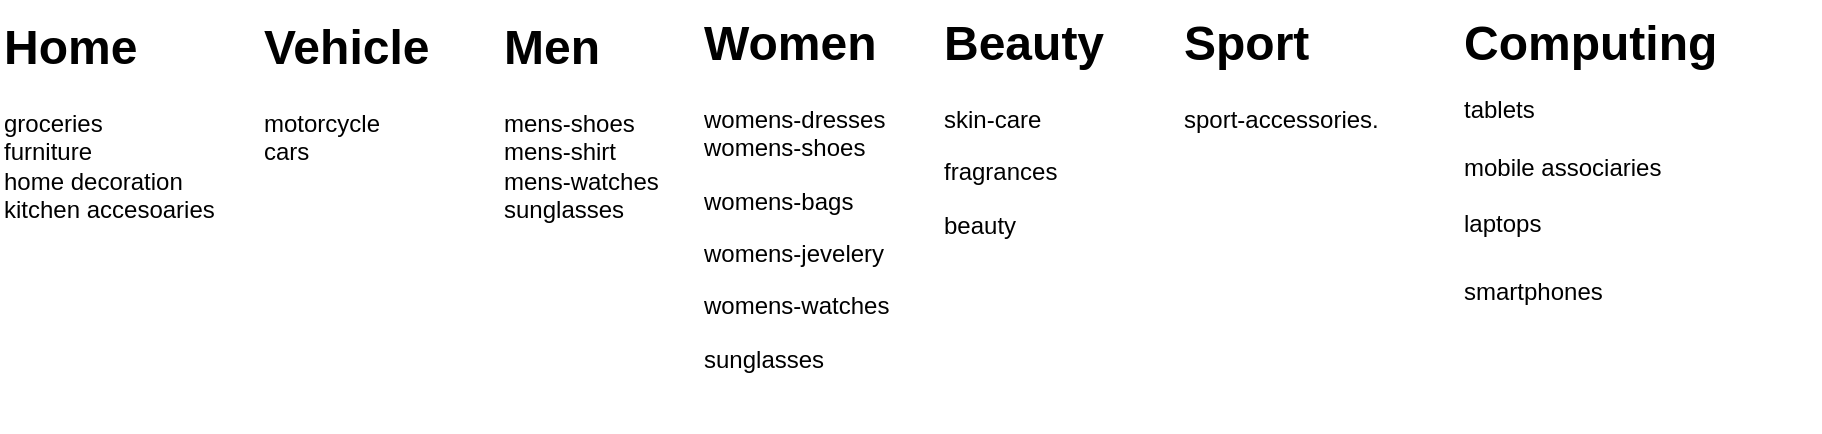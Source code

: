 <mxfile version="26.0.4">
  <diagram name="Sida-1" id="YNRvcXxoHEwkIWWIexyu">
    <mxGraphModel dx="967" dy="441" grid="1" gridSize="10" guides="1" tooltips="1" connect="1" arrows="1" fold="1" page="1" pageScale="1" pageWidth="827" pageHeight="1169" math="0" shadow="0">
      <root>
        <mxCell id="0" />
        <mxCell id="1" parent="0" />
        <mxCell id="UhPCZCnyb3GhhcSDonEI-3" value="&lt;h1 style=&quot;margin-top: 0px;&quot;&gt;&lt;span style=&quot;text-align: center; text-wrap: nowrap;&quot;&gt;&lt;font style=&quot;font-size: 24px;&quot;&gt;Home&lt;/font&gt;&lt;/span&gt;&lt;br&gt;&lt;/h1&gt;&lt;p&gt;groceries&lt;br&gt;&lt;span style=&quot;background-color: transparent; color: light-dark(rgb(0, 0, 0), rgb(255, 255, 255));&quot;&gt;furniture&lt;br&gt;&lt;/span&gt;&lt;span style=&quot;background-color: transparent; color: light-dark(rgb(0, 0, 0), rgb(255, 255, 255));&quot;&gt;home decoration&lt;br&gt;&lt;/span&gt;&lt;span style=&quot;background-color: transparent; color: light-dark(rgb(0, 0, 0), rgb(255, 255, 255));&quot;&gt;kitchen accesoaries&lt;/span&gt;&lt;/p&gt;&lt;p&gt;&lt;br&gt;&lt;/p&gt;" style="text;html=1;whiteSpace=wrap;overflow=hidden;rounded=0;" vertex="1" parent="1">
          <mxGeometry y="50" width="120" height="130" as="geometry" />
        </mxCell>
        <mxCell id="UhPCZCnyb3GhhcSDonEI-4" value="&lt;h1 style=&quot;margin-top: 0px;&quot;&gt;Men&lt;/h1&gt;&lt;p&gt;mens-shoes&lt;br&gt;mens-shirt&lt;br&gt;mens-watches&lt;br&gt;&lt;span style=&quot;background-color: transparent; color: light-dark(rgb(0, 0, 0), rgb(255, 255, 255));&quot;&gt;sunglasses&lt;/span&gt;&lt;/p&gt;&lt;p&gt;&lt;br&gt;&lt;font style=&quot;&quot;&gt;&lt;br&gt;&lt;font style=&quot;font-size: 12px;&quot;&gt;&lt;br&gt;&lt;br&gt;&lt;/font&gt;&lt;/font&gt;&lt;/p&gt;" style="text;html=1;whiteSpace=wrap;overflow=hidden;rounded=0;" vertex="1" parent="1">
          <mxGeometry x="250" y="50" width="100" height="125" as="geometry" />
        </mxCell>
        <mxCell id="UhPCZCnyb3GhhcSDonEI-5" value="&lt;h1 style=&quot;margin-top: 0px;&quot;&gt;Women&lt;/h1&gt;&lt;p&gt;womens-dresses&lt;br&gt;womens-shoes&lt;/p&gt;&lt;p&gt;&lt;span style=&quot;background-color: transparent; color: light-dark(rgb(0, 0, 0), rgb(255, 255, 255));&quot;&gt;womens-bags&lt;/span&gt;&lt;/p&gt;&lt;p&gt;&lt;span style=&quot;background-color: transparent; color: light-dark(rgb(0, 0, 0), rgb(255, 255, 255));&quot;&gt;womens-jevelery&lt;/span&gt;&lt;/p&gt;&lt;p&gt;&lt;span style=&quot;background-color: transparent; color: light-dark(rgb(0, 0, 0), rgb(255, 255, 255));&quot;&gt;womens-watches&lt;/span&gt;&lt;/p&gt;&lt;p&gt;&lt;span style=&quot;background-color: transparent; color: light-dark(rgb(0, 0, 0), rgb(255, 255, 255));&quot;&gt;sunglasses&lt;/span&gt;&lt;/p&gt;&lt;p&gt;&lt;br&gt;&lt;br&gt;&lt;br&gt;&lt;br&gt;&lt;/p&gt;" style="text;html=1;whiteSpace=wrap;overflow=hidden;rounded=0;" vertex="1" parent="1">
          <mxGeometry x="350" y="47.5" width="110" height="212.5" as="geometry" />
        </mxCell>
        <mxCell id="UhPCZCnyb3GhhcSDonEI-6" value="&lt;h1 style=&quot;margin-top: 0px;&quot;&gt;&lt;font style=&quot;font-size: 24px;&quot;&gt;Vehicle&lt;/font&gt;&lt;br&gt;&lt;/h1&gt;&lt;p&gt;motorcycle&lt;br&gt;cars&lt;br&gt;&lt;/p&gt;" style="text;html=1;whiteSpace=wrap;overflow=hidden;rounded=0;" vertex="1" parent="1">
          <mxGeometry x="130" y="50" width="100" height="120" as="geometry" />
        </mxCell>
        <mxCell id="UhPCZCnyb3GhhcSDonEI-7" value="&lt;h1 style=&quot;margin-top: 0px;&quot;&gt;Sport&lt;/h1&gt;&lt;p&gt;sport-accessories.&lt;/p&gt;" style="text;html=1;whiteSpace=wrap;overflow=hidden;rounded=0;" vertex="1" parent="1">
          <mxGeometry x="590" y="47.5" width="110" height="87.5" as="geometry" />
        </mxCell>
        <mxCell id="UhPCZCnyb3GhhcSDonEI-8" value="&lt;h1 style=&quot;margin-top: 0px;&quot;&gt;Computing&lt;br&gt;&lt;span style=&quot;background-color: transparent; color: light-dark(rgb(0, 0, 0), rgb(255, 255, 255)); font-size: 12px; font-weight: normal;&quot;&gt;tablets&lt;br&gt;&lt;/span&gt;&lt;span style=&quot;background-color: transparent; color: light-dark(rgb(0, 0, 0), rgb(255, 255, 255)); font-size: 12px; font-weight: normal;&quot;&gt;mobile associaries&lt;br&gt;&lt;/span&gt;&lt;span style=&quot;background-color: transparent; color: light-dark(rgb(0, 0, 0), rgb(255, 255, 255)); font-size: 12px; font-weight: normal;&quot;&gt;laptops&lt;/span&gt;&lt;/h1&gt;&lt;div&gt;&lt;span data-teams=&quot;true&quot;&gt;smartphones&lt;/span&gt;&lt;span style=&quot;background-color: transparent; color: light-dark(rgb(0, 0, 0), rgb(255, 255, 255)); font-size: 12px; font-weight: normal;&quot;&gt;&lt;br&gt;&lt;/span&gt;&lt;/div&gt;" style="text;html=1;whiteSpace=wrap;overflow=hidden;rounded=0;" vertex="1" parent="1">
          <mxGeometry x="730" y="47.5" width="180" height="162.5" as="geometry" />
        </mxCell>
        <mxCell id="UhPCZCnyb3GhhcSDonEI-9" value="&lt;h1 style=&quot;margin-top: 0px;&quot;&gt;Beauty&lt;/h1&gt;&lt;p&gt;skin-care&lt;/p&gt;&lt;p&gt;&lt;span data-teams=&quot;true&quot;&gt;fragrances&lt;/span&gt;&lt;br&gt;&lt;/p&gt;&lt;p&gt;&lt;span data-teams=&quot;true&quot;&gt;&lt;span data-teams=&quot;true&quot;&gt;beauty&lt;/span&gt;&lt;br&gt;&lt;/span&gt;&lt;/p&gt;" style="text;html=1;whiteSpace=wrap;overflow=hidden;rounded=0;" vertex="1" parent="1">
          <mxGeometry x="470" y="47.5" width="120" height="182.5" as="geometry" />
        </mxCell>
      </root>
    </mxGraphModel>
  </diagram>
</mxfile>
